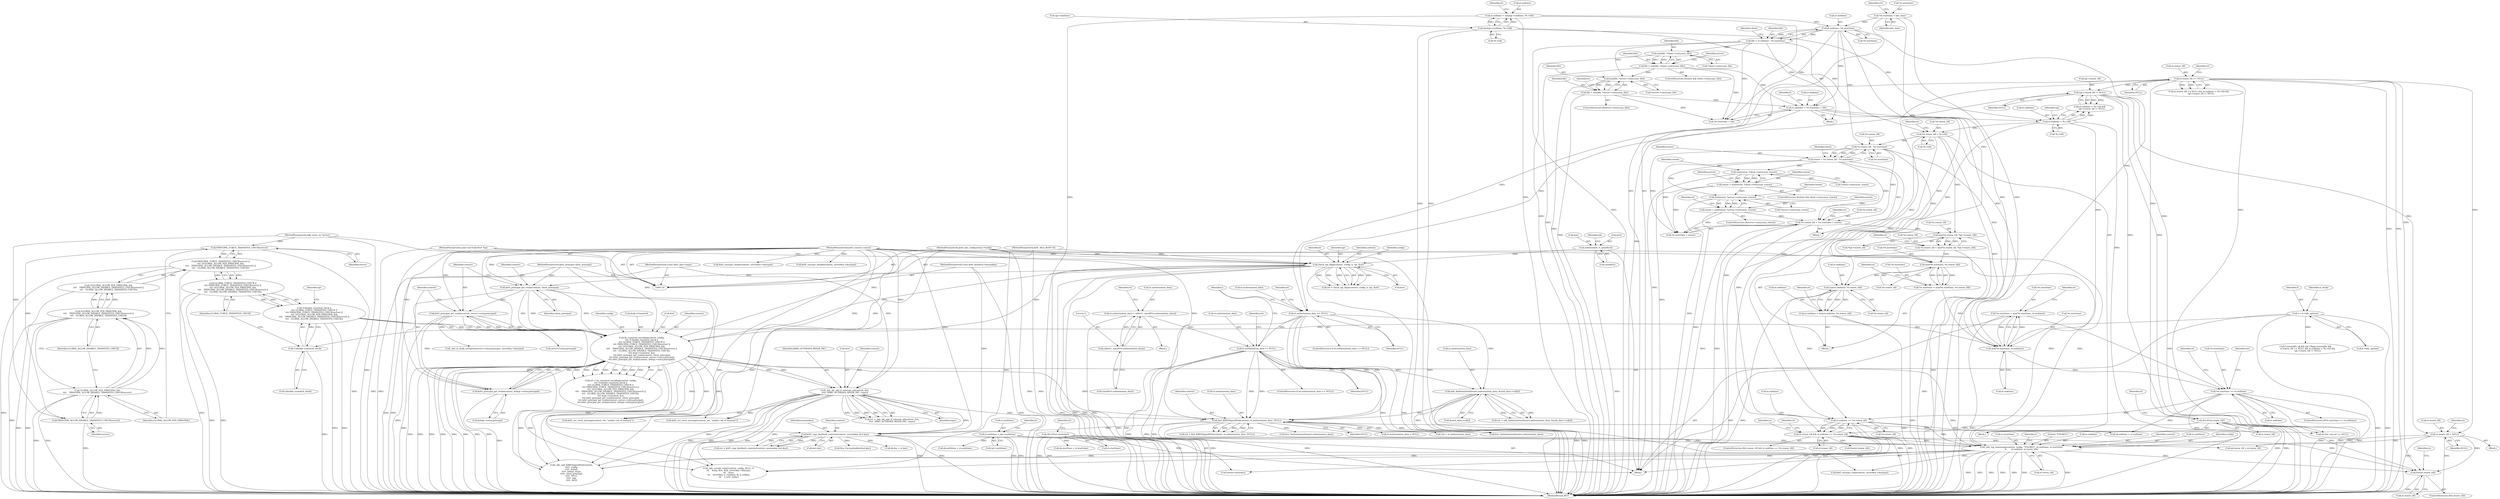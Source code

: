 digraph "0_heimdal_b1e699103f08d6a0ca46a122193c9da65f6cf837_1@API" {
"1001082" [label="(Call,free(et.renew_till))"];
"1000582" [label="(Call,et.renew_till = NULL)"];
"1000390" [label="(Call,et.renew_till == NULL)"];
"1000404" [label="(Call,tgt->renew_till != NULL)"];
"1000914" [label="(Call,_kdc_log_timestamp(context, config, \"TGS-REQ\", et.authtime, et.starttime,\n\t\t       et.endtime, et.renew_till))"];
"1000788" [label="(Call,krb5_copy_keyblock_contents(context, sessionkey, &et.key))"];
"1000225" [label="(Call,fix_transited_encoding(context, config,\n\t\t\t\t !f.disable_transited_check ||\n\t\t\t\t GLOBAL_FORCE_TRANSITED_CHECK ||\n\t\t\t\t PRINCIPAL_FORCE_TRANSITED_CHECK(server) ||\n\t\t\t\t !((GLOBAL_ALLOW_PER_PRINCIPAL &&\n\t\t\t\t    PRINCIPAL_ALLOW_DISABLE_TRANSITED_CHECK(server)) ||\n\t\t\t\t   GLOBAL_ALLOW_DISABLE_TRANSITED_CHECK),\n \t\t\t\t &tgt->transited, &et,\n \t\t\t\t krb5_principal_get_realm(context, client_principal),\n \t\t\t\t krb5_principal_get_realm(context, server->entry.principal),\n\t\t\t\t krb5_principal_get_realm(context, krbtgt->entry.principal)))"];
"1000261" [label="(Call,krb5_principal_get_realm(context, krbtgt->entry.principal))"];
"1000254" [label="(Call,krb5_principal_get_realm(context, server->entry.principal))"];
"1000251" [label="(Call,krb5_principal_get_realm(context, client_principal))"];
"1000213" [label="(Call,check_tgs_flags(context, config, b, tgt, &et))"];
"1000111" [label="(MethodParameterIn,krb5_context context)"];
"1000112" [label="(MethodParameterIn,krb5_kdc_configuration *config)"];
"1000113" [label="(MethodParameterIn,KDC_REQ_BODY *b)"];
"1000115" [label="(MethodParameterIn,const EncTicketPart *tgt)"];
"1000155" [label="(Call,memset(&et, 0, sizeof(et)))"];
"1000126" [label="(MethodParameterIn,krb5_principal client_principal)"];
"1000228" [label="(Call,!f.disable_transited_check ||\n\t\t\t\t GLOBAL_FORCE_TRANSITED_CHECK ||\n\t\t\t\t PRINCIPAL_FORCE_TRANSITED_CHECK(server) ||\n\t\t\t\t !((GLOBAL_ALLOW_PER_PRINCIPAL &&\n\t\t\t\t    PRINCIPAL_ALLOW_DISABLE_TRANSITED_CHECK(server)) ||\n\t\t\t\t   GLOBAL_ALLOW_DISABLE_TRANSITED_CHECK))"];
"1000229" [label="(Call,!f.disable_transited_check)"];
"1000139" [label="(Call,f = b->kdc_options)"];
"1000233" [label="(Call,GLOBAL_FORCE_TRANSITED_CHECK ||\n\t\t\t\t PRINCIPAL_FORCE_TRANSITED_CHECK(server) ||\n\t\t\t\t !((GLOBAL_ALLOW_PER_PRINCIPAL &&\n\t\t\t\t    PRINCIPAL_ALLOW_DISABLE_TRANSITED_CHECK(server)) ||\n\t\t\t\t   GLOBAL_ALLOW_DISABLE_TRANSITED_CHECK))"];
"1000235" [label="(Call,PRINCIPAL_FORCE_TRANSITED_CHECK(server) ||\n\t\t\t\t !((GLOBAL_ALLOW_PER_PRINCIPAL &&\n\t\t\t\t    PRINCIPAL_ALLOW_DISABLE_TRANSITED_CHECK(server)) ||\n\t\t\t\t   GLOBAL_ALLOW_DISABLE_TRANSITED_CHECK))"];
"1000236" [label="(Call,PRINCIPAL_FORCE_TRANSITED_CHECK(server))"];
"1000122" [label="(MethodParameterIn,hdb_entry_ex *server)"];
"1000238" [label="(Call,!((GLOBAL_ALLOW_PER_PRINCIPAL &&\n\t\t\t\t    PRINCIPAL_ALLOW_DISABLE_TRANSITED_CHECK(server)) ||\n\t\t\t\t   GLOBAL_ALLOW_DISABLE_TRANSITED_CHECK))"];
"1000239" [label="(Call,(GLOBAL_ALLOW_PER_PRINCIPAL &&\n\t\t\t\t    PRINCIPAL_ALLOW_DISABLE_TRANSITED_CHECK(server)) ||\n\t\t\t\t   GLOBAL_ALLOW_DISABLE_TRANSITED_CHECK)"];
"1000240" [label="(Call,GLOBAL_ALLOW_PER_PRINCIPAL &&\n\t\t\t\t    PRINCIPAL_ALLOW_DISABLE_TRANSITED_CHECK(server))"];
"1000242" [label="(Call,PRINCIPAL_ALLOW_DISABLE_TRANSITED_CHECK(server))"];
"1000647" [label="(Call,_kdc_tkt_add_if_relevant_ad(context, &et,\n\t\t\t\t\t  KRB5_AUTHDATA_WIN2K_PAC, rspac))"];
"1000130" [label="(MethodParameterIn,const krb5_data *rspac)"];
"1000730" [label="(Call,find_KRB5SignedPath(context, et.authorization_data, NULL))"];
"1000710" [label="(Call,add_AuthorizationData(et.authorization_data, &auth_data->val[i]))"];
"1000682" [label="(Call,et.authorization_data == NULL)"];
"1000670" [label="(Call,et.authorization_data = calloc(1, sizeof(*et.authorization_data)))"];
"1000674" [label="(Call,calloc(1, sizeof(*et.authorization_data)))"];
"1000664" [label="(Call,et.authorization_data == NULL)"];
"1000119" [label="(MethodParameterIn,const krb5_keyblock *sessionkey)"];
"1000177" [label="(Call,et.authtime = tgt->authtime)"];
"1000201" [label="(Call,ALLOC(et.starttime))"];
"1000551" [label="(Call,*et.starttime == et.endtime)"];
"1000537" [label="(Call,*et.starttime = min(*et.starttime, et.endtime))"];
"1000542" [label="(Call,min(*et.starttime, et.endtime))"];
"1000511" [label="(Call,*et.starttime = min(*et.starttime, *et.renew_till))"];
"1000516" [label="(Call,min(*et.starttime, *et.renew_till))"];
"1000326" [label="(Call,et.endtime - *et.starttime)"];
"1000189" [label="(Call,et.endtime = min(tgt->endtime, *b->till))"];
"1000193" [label="(Call,min(tgt->endtime, *b->till))"];
"1000205" [label="(Call,*et.starttime = kdc_time)"];
"1000438" [label="(Call,*et.renew_till - *et.starttime)"];
"1000421" [label="(Call,*et.renew_till = *b->till)"];
"1000396" [label="(Call,et.endtime < *b->till)"];
"1000368" [label="(Call,et.endtime = *et.starttime + life)"];
"1000342" [label="(Call,life = min(life, *client->entry.max_life))"];
"1000344" [label="(Call,min(life, *client->entry.max_life))"];
"1000324" [label="(Call,life = et.endtime - *et.starttime)"];
"1000358" [label="(Call,life = min(life, *server->entry.max_life))"];
"1000360" [label="(Call,min(life, *server->entry.max_life))"];
"1000497" [label="(Call,*et.renew_till = min(*et.renew_till, *tgt->renew_till))"];
"1000502" [label="(Call,min(*et.renew_till, *tgt->renew_till))"];
"1000481" [label="(Call,*et.renew_till = *et.starttime + renew)"];
"1000436" [label="(Call,renew = *et.renew_till - *et.starttime)"];
"1000471" [label="(Call,renew = min(renew, *server->entry.max_renew))"];
"1000473" [label="(Call,min(renew, *server->entry.max_renew))"];
"1000455" [label="(Call,renew = min(renew, *client->entry.max_renew))"];
"1000457" [label="(Call,min(renew, *client->entry.max_renew))"];
"1000525" [label="(Call,et.endtime = min(et.endtime, *et.renew_till))"];
"1000529" [label="(Call,min(et.endtime, *et.renew_till))"];
"1000569" [label="(Call,et.endtime == *et.renew_till)"];
"1000565" [label="(Call,et.renew_till && et.endtime == *et.renew_till)"];
"1000417" [label="(Call,ALLOC(et.renew_till))"];
"1000396" [label="(Call,et.endtime < *b->till)"];
"1000404" [label="(Call,tgt->renew_till != NULL)"];
"1000668" [label="(Identifier,NULL)"];
"1000244" [label="(Identifier,GLOBAL_ALLOW_DISABLE_TRANSITED_CHECK)"];
"1000914" [label="(Call,_kdc_log_timestamp(context, config, \"TGS-REQ\", et.authtime, et.starttime,\n\t\t       et.endtime, et.renew_till))"];
"1000249" [label="(Call,&et)"];
"1000381" [label="(Identifier,f)"];
"1000228" [label="(Call,!f.disable_transited_check ||\n\t\t\t\t GLOBAL_FORCE_TRANSITED_CHECK ||\n\t\t\t\t PRINCIPAL_FORCE_TRANSITED_CHECK(server) ||\n\t\t\t\t !((GLOBAL_ALLOW_PER_PRINCIPAL &&\n\t\t\t\t    PRINCIPAL_ALLOW_DISABLE_TRANSITED_CHECK(server)) ||\n\t\t\t\t   GLOBAL_ALLOW_DISABLE_TRANSITED_CHECK))"];
"1000334" [label="(ControlStructure,if(client && client->entry.max_life))"];
"1000449" [label="(Identifier,client)"];
"1000465" [label="(ControlStructure,if(server->entry.max_renew))"];
"1000484" [label="(Identifier,et)"];
"1000409" [label="(Block,)"];
"1000710" [label="(Call,add_AuthorizationData(et.authorization_data, &auth_data->val[i]))"];
"1000481" [label="(Call,*et.renew_till = *et.starttime + renew)"];
"1000468" [label="(Identifier,server)"];
"1000140" [label="(Identifier,f)"];
"1000566" [label="(Call,et.renew_till)"];
"1000330" [label="(Call,*et.starttime)"];
"1000889" [label="(Call,ek.renew_till = et.renew_till)"];
"1000235" [label="(Call,PRINCIPAL_FORCE_TRANSITED_CHECK(server) ||\n\t\t\t\t !((GLOBAL_ALLOW_PER_PRINCIPAL &&\n\t\t\t\t    PRINCIPAL_ALLOW_DISABLE_TRANSITED_CHECK(server)) ||\n\t\t\t\t   GLOBAL_ALLOW_DISABLE_TRANSITED_CHECK))"];
"1000791" [label="(Call,&et.key)"];
"1000570" [label="(Call,et.endtime)"];
"1000708" [label="(Call,ret = add_AuthorizationData(et.authorization_data, &auth_data->val[i]))"];
"1000155" [label="(Call,memset(&et, 0, sizeof(et)))"];
"1000251" [label="(Call,krb5_principal_get_realm(context, client_principal))"];
"1000472" [label="(Identifier,renew)"];
"1000672" [label="(Identifier,et)"];
"1000456" [label="(Identifier,renew)"];
"1000447" [label="(ControlStructure,if(client && client->entry.max_renew))"];
"1000177" [label="(Call,et.authtime = tgt->authtime)"];
"1000497" [label="(Call,*et.renew_till = min(*et.renew_till, *tgt->renew_till))"];
"1000422" [label="(Call,*et.renew_till)"];
"1000812" [label="(Call,ek.key = et.key)"];
"1000786" [label="(Call,ret = krb5_copy_keyblock_contents(context, sessionkey, &et.key))"];
"1000216" [label="(Identifier,b)"];
"1000875" [label="(Call,ek.starttime = et.starttime)"];
"1000239" [label="(Call,(GLOBAL_ALLOW_PER_PRINCIPAL &&\n\t\t\t\t    PRINCIPAL_ALLOW_DISABLE_TRANSITED_CHECK(server)) ||\n\t\t\t\t   GLOBAL_ALLOW_DISABLE_TRANSITED_CHECK)"];
"1000370" [label="(Identifier,et)"];
"1000111" [label="(MethodParameterIn,krb5_context context)"];
"1000471" [label="(Call,renew = min(renew, *server->entry.max_renew))"];
"1001091" [label="(Call,free_AuthorizationData(et.authorization_data))"];
"1001033" [label="(Call,_kdc_encode_reply(context, config, NULL, 0,\n\t\t\t    &rep, &et, &ek, serverkey->keytype,\n\t\t\t    kvno,\n\t\t\t    serverkey, 0, replykey, rk_is_subkey,\n\t\t\t    e_text, reply))"];
"1000112" [label="(MethodParameterIn,krb5_kdc_configuration *config)"];
"1000439" [label="(Call,*et.renew_till)"];
"1000458" [label="(Identifier,renew)"];
"1000394" [label="(Identifier,NULL)"];
"1000342" [label="(Call,life = min(life, *client->entry.max_life))"];
"1000486" [label="(Call,*et.starttime + renew)"];
"1000193" [label="(Call,min(tgt->endtime, *b->till))"];
"1000189" [label="(Call,et.endtime = min(tgt->endtime, *b->till))"];
"1000567" [label="(Identifier,et)"];
"1000345" [label="(Identifier,life)"];
"1000927" [label="(Call,et.renew_till)"];
"1000241" [label="(Identifier,GLOBAL_ALLOW_PER_PRINCIPAL)"];
"1000212" [label="(Identifier,ret)"];
"1000586" [label="(Identifier,NULL)"];
"1000236" [label="(Call,PRINCIPAL_FORCE_TRANSITED_CHECK(server))"];
"1000217" [label="(Identifier,tgt)"];
"1000790" [label="(Identifier,sessionkey)"];
"1000551" [label="(Call,*et.starttime == et.endtime)"];
"1000789" [label="(Identifier,context)"];
"1000543" [label="(Call,*et.starttime)"];
"1000684" [label="(Identifier,et)"];
"1000181" [label="(Call,tgt->authtime)"];
"1000455" [label="(Call,renew = min(renew, *client->entry.max_renew))"];
"1000213" [label="(Call,check_tgs_flags(context, config, b, tgt, &et))"];
"1000194" [label="(Call,tgt->endtime)"];
"1000502" [label="(Call,min(*et.renew_till, *tgt->renew_till))"];
"1000210" [label="(Identifier,kdc_time)"];
"1000918" [label="(Call,et.authtime)"];
"1000868" [label="(Call,ek.authtime = et.authtime)"];
"1000400" [label="(Call,*b->till)"];
"1000514" [label="(Identifier,et)"];
"1000424" [label="(Identifier,et)"];
"1000226" [label="(Identifier,context)"];
"1000391" [label="(Call,et.renew_till)"];
"1000344" [label="(Call,min(life, *client->entry.max_life))"];
"1000578" [label="(Call,free(et.renew_till))"];
"1000141" [label="(Call,b->kdc_options)"];
"1000750" [label="(Call,free_AuthorizationData(et.authorization_data))"];
"1000669" [label="(Block,)"];
"1000516" [label="(Call,min(*et.starttime, *et.renew_till))"];
"1000417" [label="(Call,ALLOC(et.renew_till))"];
"1001007" [label="(Call,krb5_enctype_valid(context, serverkey->keytype))"];
"1000408" [label="(Identifier,NULL)"];
"1000916" [label="(Identifier,config)"];
"1000156" [label="(Call,&et)"];
"1001074" [label="(Call,free(et.starttime))"];
"1000163" [label="(Identifier,ek)"];
"1000405" [label="(Call,tgt->renew_till)"];
"1000242" [label="(Call,PRINCIPAL_ALLOW_DISABLE_TRANSITED_CHECK(server))"];
"1000261" [label="(Call,krb5_principal_get_realm(context, krbtgt->entry.principal))"];
"1000203" [label="(Identifier,et)"];
"1000325" [label="(Identifier,life)"];
"1000346" [label="(Call,*client->entry.max_life)"];
"1000538" [label="(Call,*et.starttime)"];
"1000674" [label="(Call,calloc(1, sizeof(*et.authorization_data)))"];
"1000233" [label="(Call,GLOBAL_FORCE_TRANSITED_CHECK ||\n\t\t\t\t PRINCIPAL_FORCE_TRANSITED_CHECK(server) ||\n\t\t\t\t !((GLOBAL_ALLOW_PER_PRINCIPAL &&\n\t\t\t\t    PRINCIPAL_ALLOW_DISABLE_TRANSITED_CHECK(server)) ||\n\t\t\t\t   GLOBAL_ALLOW_DISABLE_TRANSITED_CHECK))"];
"1000147" [label="(Identifier,is_weak)"];
"1000512" [label="(Call,*et.starttime)"];
"1000240" [label="(Call,GLOBAL_ALLOW_PER_PRINCIPAL &&\n\t\t\t\t    PRINCIPAL_ALLOW_DISABLE_TRANSITED_CHECK(server))"];
"1000670" [label="(Call,et.authorization_data = calloc(1, sizeof(*et.authorization_data)))"];
"1000475" [label="(Call,*server->entry.max_renew)"];
"1000229" [label="(Call,!f.disable_transited_check)"];
"1000252" [label="(Identifier,context)"];
"1000652" [label="(Identifier,rspac)"];
"1000134" [label="(Block,)"];
"1000711" [label="(Call,et.authorization_data)"];
"1000683" [label="(Call,et.authorization_data)"];
"1001078" [label="(ControlStructure,if(et.renew_till))"];
"1000542" [label="(Call,min(*et.starttime, et.endtime))"];
"1000473" [label="(Call,min(renew, *server->entry.max_renew))"];
"1000324" [label="(Call,life = et.endtime - *et.starttime)"];
"1000126" [label="(MethodParameterIn,krb5_principal client_principal)"];
"1000238" [label="(Call,!((GLOBAL_ALLOW_PER_PRINCIPAL &&\n\t\t\t\t    PRINCIPAL_ALLOW_DISABLE_TRANSITED_CHECK(server)) ||\n\t\t\t\t   GLOBAL_ALLOW_DISABLE_TRANSITED_CHECK))"];
"1000582" [label="(Call,et.renew_till = NULL)"];
"1000263" [label="(Call,krbtgt->entry.principal)"];
"1000730" [label="(Call,find_KRB5SignedPath(context, et.authorization_data, NULL))"];
"1000158" [label="(Literal,0)"];
"1000214" [label="(Identifier,context)"];
"1000234" [label="(Identifier,GLOBAL_FORCE_TRANSITED_CHECK)"];
"1001127" [label="(MethodReturn,RET)"];
"1000474" [label="(Identifier,renew)"];
"1000255" [label="(Identifier,context)"];
"1000256" [label="(Call,server->entry.principal)"];
"1000352" [label="(ControlStructure,if(server->entry.max_life))"];
"1000507" [label="(Call,*tgt->renew_till)"];
"1000432" [label="(Identifier,et)"];
"1000735" [label="(Identifier,NULL)"];
"1000459" [label="(Call,*client->entry.max_renew)"];
"1000682" [label="(Call,et.authorization_data == NULL)"];
"1000723" [label="(Call,krb5_set_error_message(context, ret, \"malloc: out of memory\"))"];
"1000569" [label="(Call,et.endtime == *et.renew_till)"];
"1000262" [label="(Identifier,context)"];
"1000550" [label="(ControlStructure,if(*et.starttime == et.endtime))"];
"1000426" [label="(Call,*b->till)"];
"1000921" [label="(Call,et.starttime)"];
"1000503" [label="(Call,*et.renew_till)"];
"1000327" [label="(Call,et.endtime)"];
"1001088" [label="(Identifier,et)"];
"1000438" [label="(Call,*et.renew_till - *et.starttime)"];
"1000336" [label="(Identifier,client)"];
"1000362" [label="(Call,*server->entry.max_life)"];
"1000882" [label="(Call,ek.endtime = et.endtime)"];
"1000565" [label="(Call,et.renew_till && et.endtime == *et.renew_till)"];
"1000119" [label="(MethodParameterIn,const krb5_keyblock *sessionkey)"];
"1000237" [label="(Identifier,server)"];
"1000554" [label="(Identifier,et)"];
"1000583" [label="(Call,et.renew_till)"];
"1000205" [label="(Call,*et.starttime = kdc_time)"];
"1000537" [label="(Call,*et.starttime = min(*et.starttime, et.endtime))"];
"1000443" [label="(Call,*et.starttime)"];
"1000457" [label="(Call,min(renew, *client->entry.max_renew))"];
"1000418" [label="(Call,et.renew_till)"];
"1000698" [label="(Identifier,i)"];
"1000954" [label="(Call,_kdc_add_KRB5SignedPath(context,\n\t\t\t\t\t  config,\n\t\t\t\t\t  krbtgt,\n\t\t\t\t\t  krbtgt_etype,\n\t\t\t\t\t  client_principal,\n\t\t\t\t\t  NULL,\n\t\t\t\t\t  spp,\n\t\t\t\t\t  &et))"];
"1000253" [label="(Identifier,client_principal)"];
"1000395" [label="(Call,et.endtime < *b->till &&\n       tgt->renew_till != NULL)"];
"1000552" [label="(Call,*et.starttime)"];
"1000223" [label="(Call,ret = fix_transited_encoding(context, config,\n\t\t\t\t !f.disable_transited_check ||\n\t\t\t\t GLOBAL_FORCE_TRANSITED_CHECK ||\n\t\t\t\t PRINCIPAL_FORCE_TRANSITED_CHECK(server) ||\n\t\t\t\t !((GLOBAL_ALLOW_PER_PRINCIPAL &&\n\t\t\t\t    PRINCIPAL_ALLOW_DISABLE_TRANSITED_CHECK(server)) ||\n\t\t\t\t   GLOBAL_ALLOW_DISABLE_TRANSITED_CHECK),\n \t\t\t\t &tgt->transited, &et,\n \t\t\t\t krb5_principal_get_realm(context, client_principal),\n \t\t\t\t krb5_principal_get_realm(context, server->entry.principal),\n\t\t\t\t krb5_principal_get_realm(context, krbtgt->entry.principal)))"];
"1000113" [label="(MethodParameterIn,KDC_REQ_BODY *b)"];
"1000421" [label="(Call,*et.renew_till = *b->till)"];
"1000206" [label="(Call,*et.starttime)"];
"1000691" [label="(Call,krb5_set_error_message(context, ret, \"malloc: out of memory\"))"];
"1000254" [label="(Call,krb5_principal_get_realm(context, server->entry.principal))"];
"1001120" [label="(Call,free_EncryptionKey(&et.key))"];
"1000835" [label="(Call,ek.last_req.val == NULL)"];
"1000671" [label="(Call,et.authorization_data)"];
"1000397" [label="(Call,et.endtime)"];
"1000577" [label="(Block,)"];
"1000645" [label="(Call,ret = _kdc_tkt_add_if_relevant_ad(context, &et,\n\t\t\t\t\t  KRB5_AUTHDATA_WIN2K_PAC, rspac))"];
"1000496" [label="(Block,)"];
"1000511" [label="(Call,*et.starttime = min(*et.starttime, *et.renew_till))"];
"1000494" [label="(Identifier,et)"];
"1000202" [label="(Call,et.starttime)"];
"1000498" [label="(Call,*et.renew_till)"];
"1000211" [label="(Call,ret = check_tgs_flags(context, config, b, tgt, &et))"];
"1000731" [label="(Identifier,context)"];
"1000648" [label="(Identifier,context)"];
"1000197" [label="(Call,*b->till)"];
"1000665" [label="(Call,et.authorization_data)"];
"1000530" [label="(Call,et.endtime)"];
"1000122" [label="(MethodParameterIn,hdb_entry_ex *server)"];
"1000580" [label="(Identifier,et)"];
"1000187" [label="(Identifier,b)"];
"1000326" [label="(Call,et.endtime - *et.starttime)"];
"1001083" [label="(Call,et.renew_till)"];
"1000758" [label="(Call,et.authorization_data = NULL)"];
"1000933" [label="(Identifier,r)"];
"1000547" [label="(Call,et.endtime)"];
"1000564" [label="(ControlStructure,if(et.renew_till && et.endtime == *et.renew_till))"];
"1000225" [label="(Call,fix_transited_encoding(context, config,\n\t\t\t\t !f.disable_transited_check ||\n\t\t\t\t GLOBAL_FORCE_TRANSITED_CHECK ||\n\t\t\t\t PRINCIPAL_FORCE_TRANSITED_CHECK(server) ||\n\t\t\t\t !((GLOBAL_ALLOW_PER_PRINCIPAL &&\n\t\t\t\t    PRINCIPAL_ALLOW_DISABLE_TRANSITED_CHECK(server)) ||\n\t\t\t\t   GLOBAL_ALLOW_DISABLE_TRANSITED_CHECK),\n \t\t\t\t &tgt->transited, &et,\n \t\t\t\t krb5_principal_get_realm(context, client_principal),\n \t\t\t\t krb5_principal_get_realm(context, server->entry.principal),\n\t\t\t\t krb5_principal_get_realm(context, krbtgt->entry.principal)))"];
"1000766" [label="(Call,*ad = et.authorization_data)"];
"1000437" [label="(Identifier,renew)"];
"1000360" [label="(Call,min(life, *server->entry.max_life))"];
"1000390" [label="(Call,et.renew_till == NULL)"];
"1000664" [label="(Call,et.authorization_data == NULL)"];
"1000243" [label="(Identifier,server)"];
"1000361" [label="(Identifier,life)"];
"1000529" [label="(Call,min(et.endtime, *et.renew_till))"];
"1000590" [label="(Identifier,et)"];
"1000556" [label="(Call,et.endtime)"];
"1000372" [label="(Call,*et.starttime + life)"];
"1000190" [label="(Call,et.endtime)"];
"1000533" [label="(Call,*et.renew_till)"];
"1000369" [label="(Call,et.endtime)"];
"1000681" [label="(ControlStructure,if (et.authorization_data == NULL))"];
"1000526" [label="(Call,et.endtime)"];
"1000115" [label="(MethodParameterIn,const EncTicketPart *tgt)"];
"1000227" [label="(Identifier,config)"];
"1000436" [label="(Call,renew = *et.renew_till - *et.starttime)"];
"1001023" [label="(Call,krb5_enctype_enable(context, serverkey->keytype))"];
"1000359" [label="(Identifier,life)"];
"1000527" [label="(Identifier,et)"];
"1001082" [label="(Call,free(et.renew_till))"];
"1000675" [label="(Literal,1)"];
"1000525" [label="(Call,et.endtime = min(et.endtime, *et.renew_till))"];
"1000517" [label="(Call,*et.starttime)"];
"1000647" [label="(Call,_kdc_tkt_add_if_relevant_ad(context, &et,\n\t\t\t\t\t  KRB5_AUTHDATA_WIN2K_PAC, rspac))"];
"1000355" [label="(Identifier,server)"];
"1000406" [label="(Identifier,tgt)"];
"1000597" [label="(Identifier,et)"];
"1000230" [label="(Call,f.disable_transited_check)"];
"1000651" [label="(Identifier,KRB5_AUTHDATA_WIN2K_PAC)"];
"1000728" [label="(Call,ret = find_KRB5SignedPath(context, et.authorization_data, NULL))"];
"1000573" [label="(Call,*et.renew_till)"];
"1000663" [label="(ControlStructure,if (et.authorization_data == NULL))"];
"1000689" [label="(Identifier,ret)"];
"1000788" [label="(Call,krb5_copy_keyblock_contents(context, sessionkey, &et.key))"];
"1001056" [label="(Call,krb5_enctype_disable(context, serverkey->keytype))"];
"1000398" [label="(Identifier,et)"];
"1000917" [label="(Literal,\"TGS-REQ\")"];
"1000201" [label="(Call,ALLOC(et.starttime))"];
"1000178" [label="(Call,et.authtime)"];
"1000561" [label="(Identifier,ret)"];
"1000732" [label="(Call,et.authorization_data)"];
"1000139" [label="(Call,f = b->kdc_options)"];
"1000540" [label="(Identifier,et)"];
"1000924" [label="(Call,et.endtime)"];
"1000247" [label="(Identifier,tgt)"];
"1000521" [label="(Call,*et.renew_till)"];
"1001013" [label="(Call,_kdc_is_weak_exception(server->entry.principal, serverkey->keytype))"];
"1000915" [label="(Identifier,context)"];
"1000482" [label="(Call,*et.renew_till)"];
"1000322" [label="(Block,)"];
"1000130" [label="(MethodParameterIn,const krb5_data *rspac)"];
"1000389" [label="(Call,et.renew_till == NULL && et.endtime < *b->till &&\n       tgt->renew_till != NULL)"];
"1000159" [label="(Call,sizeof(et))"];
"1000245" [label="(Call,&tgt->transited)"];
"1000686" [label="(Identifier,NULL)"];
"1000676" [label="(Call,sizeof(*et.authorization_data))"];
"1000208" [label="(Identifier,et)"];
"1000218" [label="(Call,&et)"];
"1000714" [label="(Call,&auth_data->val[i])"];
"1000343" [label="(Identifier,life)"];
"1000434" [label="(Block,)"];
"1000379" [label="(Call,f.renewable_ok && tgt->flags.renewable &&\n       et.renew_till == NULL && et.endtime < *b->till &&\n       tgt->renew_till != NULL)"];
"1000649" [label="(Call,&et)"];
"1000368" [label="(Call,et.endtime = *et.starttime + life)"];
"1000358" [label="(Call,life = min(life, *server->entry.max_life))"];
"1000215" [label="(Identifier,config)"];
"1001082" -> "1001078"  [label="AST: "];
"1001082" -> "1001083"  [label="CFG: "];
"1001083" -> "1001082"  [label="AST: "];
"1001088" -> "1001082"  [label="CFG: "];
"1001082" -> "1001127"  [label="DDG: "];
"1000582" -> "1001082"  [label="DDG: "];
"1000914" -> "1001082"  [label="DDG: "];
"1000417" -> "1001082"  [label="DDG: "];
"1000390" -> "1001082"  [label="DDG: "];
"1000565" -> "1001082"  [label="DDG: "];
"1000582" -> "1000577"  [label="AST: "];
"1000582" -> "1000586"  [label="CFG: "];
"1000583" -> "1000582"  [label="AST: "];
"1000586" -> "1000582"  [label="AST: "];
"1000590" -> "1000582"  [label="CFG: "];
"1000582" -> "1001127"  [label="DDG: "];
"1000582" -> "1001127"  [label="DDG: "];
"1000390" -> "1000582"  [label="DDG: "];
"1000404" -> "1000582"  [label="DDG: "];
"1000582" -> "1000889"  [label="DDG: "];
"1000582" -> "1000914"  [label="DDG: "];
"1000390" -> "1000389"  [label="AST: "];
"1000390" -> "1000394"  [label="CFG: "];
"1000391" -> "1000390"  [label="AST: "];
"1000394" -> "1000390"  [label="AST: "];
"1000398" -> "1000390"  [label="CFG: "];
"1000389" -> "1000390"  [label="CFG: "];
"1000390" -> "1001127"  [label="DDG: "];
"1000390" -> "1001127"  [label="DDG: "];
"1000390" -> "1000389"  [label="DDG: "];
"1000390" -> "1000389"  [label="DDG: "];
"1000390" -> "1000404"  [label="DDG: "];
"1000390" -> "1000417"  [label="DDG: "];
"1000390" -> "1000565"  [label="DDG: "];
"1000390" -> "1000664"  [label="DDG: "];
"1000390" -> "1000835"  [label="DDG: "];
"1000404" -> "1000395"  [label="AST: "];
"1000404" -> "1000408"  [label="CFG: "];
"1000405" -> "1000404"  [label="AST: "];
"1000408" -> "1000404"  [label="AST: "];
"1000395" -> "1000404"  [label="CFG: "];
"1000404" -> "1001127"  [label="DDG: "];
"1000404" -> "1001127"  [label="DDG: "];
"1000404" -> "1000395"  [label="DDG: "];
"1000404" -> "1000395"  [label="DDG: "];
"1000404" -> "1000664"  [label="DDG: "];
"1000404" -> "1000835"  [label="DDG: "];
"1000914" -> "1000134"  [label="AST: "];
"1000914" -> "1000927"  [label="CFG: "];
"1000915" -> "1000914"  [label="AST: "];
"1000916" -> "1000914"  [label="AST: "];
"1000917" -> "1000914"  [label="AST: "];
"1000918" -> "1000914"  [label="AST: "];
"1000921" -> "1000914"  [label="AST: "];
"1000924" -> "1000914"  [label="AST: "];
"1000927" -> "1000914"  [label="AST: "];
"1000933" -> "1000914"  [label="CFG: "];
"1000914" -> "1001127"  [label="DDG: "];
"1000914" -> "1001127"  [label="DDG: "];
"1000914" -> "1001127"  [label="DDG: "];
"1000914" -> "1001127"  [label="DDG: "];
"1000914" -> "1001127"  [label="DDG: "];
"1000914" -> "1001127"  [label="DDG: "];
"1000914" -> "1001127"  [label="DDG: "];
"1000788" -> "1000914"  [label="DDG: "];
"1000111" -> "1000914"  [label="DDG: "];
"1000225" -> "1000914"  [label="DDG: "];
"1000112" -> "1000914"  [label="DDG: "];
"1000177" -> "1000914"  [label="DDG: "];
"1000201" -> "1000914"  [label="DDG: "];
"1000551" -> "1000914"  [label="DDG: "];
"1000569" -> "1000914"  [label="DDG: "];
"1000565" -> "1000914"  [label="DDG: "];
"1000914" -> "1000954"  [label="DDG: "];
"1000914" -> "1000954"  [label="DDG: "];
"1000914" -> "1001007"  [label="DDG: "];
"1000914" -> "1001033"  [label="DDG: "];
"1000914" -> "1001074"  [label="DDG: "];
"1000788" -> "1000786"  [label="AST: "];
"1000788" -> "1000791"  [label="CFG: "];
"1000789" -> "1000788"  [label="AST: "];
"1000790" -> "1000788"  [label="AST: "];
"1000791" -> "1000788"  [label="AST: "];
"1000786" -> "1000788"  [label="CFG: "];
"1000788" -> "1001127"  [label="DDG: "];
"1000788" -> "1001127"  [label="DDG: "];
"1000788" -> "1000786"  [label="DDG: "];
"1000788" -> "1000786"  [label="DDG: "];
"1000788" -> "1000786"  [label="DDG: "];
"1000225" -> "1000788"  [label="DDG: "];
"1000647" -> "1000788"  [label="DDG: "];
"1000730" -> "1000788"  [label="DDG: "];
"1000111" -> "1000788"  [label="DDG: "];
"1000119" -> "1000788"  [label="DDG: "];
"1000788" -> "1000812"  [label="DDG: "];
"1000788" -> "1001120"  [label="DDG: "];
"1000225" -> "1000223"  [label="AST: "];
"1000225" -> "1000261"  [label="CFG: "];
"1000226" -> "1000225"  [label="AST: "];
"1000227" -> "1000225"  [label="AST: "];
"1000228" -> "1000225"  [label="AST: "];
"1000245" -> "1000225"  [label="AST: "];
"1000249" -> "1000225"  [label="AST: "];
"1000251" -> "1000225"  [label="AST: "];
"1000254" -> "1000225"  [label="AST: "];
"1000261" -> "1000225"  [label="AST: "];
"1000223" -> "1000225"  [label="CFG: "];
"1000225" -> "1001127"  [label="DDG: "];
"1000225" -> "1001127"  [label="DDG: "];
"1000225" -> "1001127"  [label="DDG: "];
"1000225" -> "1001127"  [label="DDG: "];
"1000225" -> "1001127"  [label="DDG: "];
"1000225" -> "1001127"  [label="DDG: "];
"1000225" -> "1001127"  [label="DDG: "];
"1000225" -> "1001127"  [label="DDG: "];
"1000225" -> "1000223"  [label="DDG: "];
"1000225" -> "1000223"  [label="DDG: "];
"1000225" -> "1000223"  [label="DDG: "];
"1000225" -> "1000223"  [label="DDG: "];
"1000225" -> "1000223"  [label="DDG: "];
"1000225" -> "1000223"  [label="DDG: "];
"1000225" -> "1000223"  [label="DDG: "];
"1000225" -> "1000223"  [label="DDG: "];
"1000261" -> "1000225"  [label="DDG: "];
"1000261" -> "1000225"  [label="DDG: "];
"1000111" -> "1000225"  [label="DDG: "];
"1000213" -> "1000225"  [label="DDG: "];
"1000213" -> "1000225"  [label="DDG: "];
"1000112" -> "1000225"  [label="DDG: "];
"1000228" -> "1000225"  [label="DDG: "];
"1000228" -> "1000225"  [label="DDG: "];
"1000251" -> "1000225"  [label="DDG: "];
"1000251" -> "1000225"  [label="DDG: "];
"1000254" -> "1000225"  [label="DDG: "];
"1000254" -> "1000225"  [label="DDG: "];
"1000225" -> "1000647"  [label="DDG: "];
"1000225" -> "1000647"  [label="DDG: "];
"1000225" -> "1000691"  [label="DDG: "];
"1000225" -> "1000723"  [label="DDG: "];
"1000225" -> "1000730"  [label="DDG: "];
"1000225" -> "1000954"  [label="DDG: "];
"1000225" -> "1001033"  [label="DDG: "];
"1000261" -> "1000263"  [label="CFG: "];
"1000262" -> "1000261"  [label="AST: "];
"1000263" -> "1000261"  [label="AST: "];
"1000261" -> "1001127"  [label="DDG: "];
"1000254" -> "1000261"  [label="DDG: "];
"1000111" -> "1000261"  [label="DDG: "];
"1000254" -> "1000256"  [label="CFG: "];
"1000255" -> "1000254"  [label="AST: "];
"1000256" -> "1000254"  [label="AST: "];
"1000262" -> "1000254"  [label="CFG: "];
"1000254" -> "1001127"  [label="DDG: "];
"1000251" -> "1000254"  [label="DDG: "];
"1000111" -> "1000254"  [label="DDG: "];
"1000254" -> "1001013"  [label="DDG: "];
"1000251" -> "1000253"  [label="CFG: "];
"1000252" -> "1000251"  [label="AST: "];
"1000253" -> "1000251"  [label="AST: "];
"1000255" -> "1000251"  [label="CFG: "];
"1000251" -> "1001127"  [label="DDG: "];
"1000213" -> "1000251"  [label="DDG: "];
"1000111" -> "1000251"  [label="DDG: "];
"1000126" -> "1000251"  [label="DDG: "];
"1000251" -> "1000954"  [label="DDG: "];
"1000213" -> "1000211"  [label="AST: "];
"1000213" -> "1000218"  [label="CFG: "];
"1000214" -> "1000213"  [label="AST: "];
"1000215" -> "1000213"  [label="AST: "];
"1000216" -> "1000213"  [label="AST: "];
"1000217" -> "1000213"  [label="AST: "];
"1000218" -> "1000213"  [label="AST: "];
"1000211" -> "1000213"  [label="CFG: "];
"1000213" -> "1001127"  [label="DDG: "];
"1000213" -> "1001127"  [label="DDG: "];
"1000213" -> "1001127"  [label="DDG: "];
"1000213" -> "1001127"  [label="DDG: "];
"1000213" -> "1001127"  [label="DDG: "];
"1000213" -> "1000211"  [label="DDG: "];
"1000213" -> "1000211"  [label="DDG: "];
"1000213" -> "1000211"  [label="DDG: "];
"1000213" -> "1000211"  [label="DDG: "];
"1000213" -> "1000211"  [label="DDG: "];
"1000111" -> "1000213"  [label="DDG: "];
"1000112" -> "1000213"  [label="DDG: "];
"1000113" -> "1000213"  [label="DDG: "];
"1000115" -> "1000213"  [label="DDG: "];
"1000155" -> "1000213"  [label="DDG: "];
"1000111" -> "1000110"  [label="AST: "];
"1000111" -> "1001127"  [label="DDG: "];
"1000111" -> "1000647"  [label="DDG: "];
"1000111" -> "1000691"  [label="DDG: "];
"1000111" -> "1000723"  [label="DDG: "];
"1000111" -> "1000730"  [label="DDG: "];
"1000111" -> "1000954"  [label="DDG: "];
"1000111" -> "1001007"  [label="DDG: "];
"1000111" -> "1001023"  [label="DDG: "];
"1000111" -> "1001033"  [label="DDG: "];
"1000111" -> "1001056"  [label="DDG: "];
"1000112" -> "1000110"  [label="AST: "];
"1000112" -> "1001127"  [label="DDG: "];
"1000112" -> "1000954"  [label="DDG: "];
"1000112" -> "1001033"  [label="DDG: "];
"1000113" -> "1000110"  [label="AST: "];
"1000113" -> "1001127"  [label="DDG: "];
"1000115" -> "1000110"  [label="AST: "];
"1000115" -> "1001127"  [label="DDG: "];
"1000155" -> "1000134"  [label="AST: "];
"1000155" -> "1000159"  [label="CFG: "];
"1000156" -> "1000155"  [label="AST: "];
"1000158" -> "1000155"  [label="AST: "];
"1000159" -> "1000155"  [label="AST: "];
"1000163" -> "1000155"  [label="CFG: "];
"1000155" -> "1001127"  [label="DDG: "];
"1000126" -> "1000110"  [label="AST: "];
"1000126" -> "1001127"  [label="DDG: "];
"1000126" -> "1000954"  [label="DDG: "];
"1000228" -> "1000229"  [label="CFG: "];
"1000228" -> "1000233"  [label="CFG: "];
"1000229" -> "1000228"  [label="AST: "];
"1000233" -> "1000228"  [label="AST: "];
"1000247" -> "1000228"  [label="CFG: "];
"1000228" -> "1001127"  [label="DDG: "];
"1000228" -> "1001127"  [label="DDG: "];
"1000229" -> "1000228"  [label="DDG: "];
"1000233" -> "1000228"  [label="DDG: "];
"1000233" -> "1000228"  [label="DDG: "];
"1000229" -> "1000230"  [label="CFG: "];
"1000230" -> "1000229"  [label="AST: "];
"1000234" -> "1000229"  [label="CFG: "];
"1000229" -> "1001127"  [label="DDG: "];
"1000139" -> "1000229"  [label="DDG: "];
"1000139" -> "1000134"  [label="AST: "];
"1000139" -> "1000141"  [label="CFG: "];
"1000140" -> "1000139"  [label="AST: "];
"1000141" -> "1000139"  [label="AST: "];
"1000147" -> "1000139"  [label="CFG: "];
"1000139" -> "1001127"  [label="DDG: "];
"1000139" -> "1001127"  [label="DDG: "];
"1000139" -> "1000379"  [label="DDG: "];
"1000233" -> "1000234"  [label="CFG: "];
"1000233" -> "1000235"  [label="CFG: "];
"1000234" -> "1000233"  [label="AST: "];
"1000235" -> "1000233"  [label="AST: "];
"1000233" -> "1001127"  [label="DDG: "];
"1000233" -> "1001127"  [label="DDG: "];
"1000235" -> "1000233"  [label="DDG: "];
"1000235" -> "1000233"  [label="DDG: "];
"1000235" -> "1000236"  [label="CFG: "];
"1000235" -> "1000238"  [label="CFG: "];
"1000236" -> "1000235"  [label="AST: "];
"1000238" -> "1000235"  [label="AST: "];
"1000235" -> "1001127"  [label="DDG: "];
"1000235" -> "1001127"  [label="DDG: "];
"1000236" -> "1000235"  [label="DDG: "];
"1000238" -> "1000235"  [label="DDG: "];
"1000236" -> "1000237"  [label="CFG: "];
"1000237" -> "1000236"  [label="AST: "];
"1000241" -> "1000236"  [label="CFG: "];
"1000236" -> "1001127"  [label="DDG: "];
"1000122" -> "1000236"  [label="DDG: "];
"1000236" -> "1000242"  [label="DDG: "];
"1000122" -> "1000110"  [label="AST: "];
"1000122" -> "1001127"  [label="DDG: "];
"1000122" -> "1000242"  [label="DDG: "];
"1000238" -> "1000239"  [label="CFG: "];
"1000239" -> "1000238"  [label="AST: "];
"1000238" -> "1001127"  [label="DDG: "];
"1000239" -> "1000238"  [label="DDG: "];
"1000239" -> "1000238"  [label="DDG: "];
"1000239" -> "1000240"  [label="CFG: "];
"1000239" -> "1000244"  [label="CFG: "];
"1000240" -> "1000239"  [label="AST: "];
"1000244" -> "1000239"  [label="AST: "];
"1000239" -> "1001127"  [label="DDG: "];
"1000239" -> "1001127"  [label="DDG: "];
"1000240" -> "1000239"  [label="DDG: "];
"1000240" -> "1000239"  [label="DDG: "];
"1000240" -> "1000241"  [label="CFG: "];
"1000240" -> "1000242"  [label="CFG: "];
"1000241" -> "1000240"  [label="AST: "];
"1000242" -> "1000240"  [label="AST: "];
"1000244" -> "1000240"  [label="CFG: "];
"1000240" -> "1001127"  [label="DDG: "];
"1000240" -> "1001127"  [label="DDG: "];
"1000242" -> "1000240"  [label="DDG: "];
"1000242" -> "1000243"  [label="CFG: "];
"1000243" -> "1000242"  [label="AST: "];
"1000242" -> "1001127"  [label="DDG: "];
"1000647" -> "1000645"  [label="AST: "];
"1000647" -> "1000652"  [label="CFG: "];
"1000648" -> "1000647"  [label="AST: "];
"1000649" -> "1000647"  [label="AST: "];
"1000651" -> "1000647"  [label="AST: "];
"1000652" -> "1000647"  [label="AST: "];
"1000645" -> "1000647"  [label="CFG: "];
"1000647" -> "1001127"  [label="DDG: "];
"1000647" -> "1001127"  [label="DDG: "];
"1000647" -> "1001127"  [label="DDG: "];
"1000647" -> "1001127"  [label="DDG: "];
"1000647" -> "1000645"  [label="DDG: "];
"1000647" -> "1000645"  [label="DDG: "];
"1000647" -> "1000645"  [label="DDG: "];
"1000647" -> "1000645"  [label="DDG: "];
"1000130" -> "1000647"  [label="DDG: "];
"1000647" -> "1000691"  [label="DDG: "];
"1000647" -> "1000723"  [label="DDG: "];
"1000647" -> "1000730"  [label="DDG: "];
"1000647" -> "1000954"  [label="DDG: "];
"1000647" -> "1001033"  [label="DDG: "];
"1000130" -> "1000110"  [label="AST: "];
"1000130" -> "1001127"  [label="DDG: "];
"1000730" -> "1000728"  [label="AST: "];
"1000730" -> "1000735"  [label="CFG: "];
"1000731" -> "1000730"  [label="AST: "];
"1000732" -> "1000730"  [label="AST: "];
"1000735" -> "1000730"  [label="AST: "];
"1000728" -> "1000730"  [label="CFG: "];
"1000730" -> "1001127"  [label="DDG: "];
"1000730" -> "1001127"  [label="DDG: "];
"1000730" -> "1000728"  [label="DDG: "];
"1000730" -> "1000728"  [label="DDG: "];
"1000730" -> "1000728"  [label="DDG: "];
"1000710" -> "1000730"  [label="DDG: "];
"1000682" -> "1000730"  [label="DDG: "];
"1000682" -> "1000730"  [label="DDG: "];
"1000664" -> "1000730"  [label="DDG: "];
"1000664" -> "1000730"  [label="DDG: "];
"1000730" -> "1000750"  [label="DDG: "];
"1000730" -> "1000758"  [label="DDG: "];
"1000730" -> "1000766"  [label="DDG: "];
"1000730" -> "1000835"  [label="DDG: "];
"1000730" -> "1001091"  [label="DDG: "];
"1000710" -> "1000708"  [label="AST: "];
"1000710" -> "1000714"  [label="CFG: "];
"1000711" -> "1000710"  [label="AST: "];
"1000714" -> "1000710"  [label="AST: "];
"1000708" -> "1000710"  [label="CFG: "];
"1000710" -> "1001127"  [label="DDG: "];
"1000710" -> "1001127"  [label="DDG: "];
"1000710" -> "1000708"  [label="DDG: "];
"1000710" -> "1000708"  [label="DDG: "];
"1000682" -> "1000710"  [label="DDG: "];
"1000664" -> "1000710"  [label="DDG: "];
"1000710" -> "1001091"  [label="DDG: "];
"1000682" -> "1000681"  [label="AST: "];
"1000682" -> "1000686"  [label="CFG: "];
"1000683" -> "1000682"  [label="AST: "];
"1000686" -> "1000682"  [label="AST: "];
"1000689" -> "1000682"  [label="CFG: "];
"1000698" -> "1000682"  [label="CFG: "];
"1000682" -> "1001127"  [label="DDG: "];
"1000682" -> "1001127"  [label="DDG: "];
"1000682" -> "1001127"  [label="DDG: "];
"1000670" -> "1000682"  [label="DDG: "];
"1000664" -> "1000682"  [label="DDG: "];
"1000682" -> "1001091"  [label="DDG: "];
"1000670" -> "1000669"  [label="AST: "];
"1000670" -> "1000674"  [label="CFG: "];
"1000671" -> "1000670"  [label="AST: "];
"1000674" -> "1000670"  [label="AST: "];
"1000684" -> "1000670"  [label="CFG: "];
"1000670" -> "1001127"  [label="DDG: "];
"1000674" -> "1000670"  [label="DDG: "];
"1000674" -> "1000676"  [label="CFG: "];
"1000675" -> "1000674"  [label="AST: "];
"1000676" -> "1000674"  [label="AST: "];
"1000664" -> "1000663"  [label="AST: "];
"1000664" -> "1000668"  [label="CFG: "];
"1000665" -> "1000664"  [label="AST: "];
"1000668" -> "1000664"  [label="AST: "];
"1000672" -> "1000664"  [label="CFG: "];
"1000698" -> "1000664"  [label="CFG: "];
"1000664" -> "1001127"  [label="DDG: "];
"1000664" -> "1001127"  [label="DDG: "];
"1000119" -> "1000110"  [label="AST: "];
"1000119" -> "1001127"  [label="DDG: "];
"1000177" -> "1000134"  [label="AST: "];
"1000177" -> "1000181"  [label="CFG: "];
"1000178" -> "1000177"  [label="AST: "];
"1000181" -> "1000177"  [label="AST: "];
"1000187" -> "1000177"  [label="CFG: "];
"1000177" -> "1001127"  [label="DDG: "];
"1000177" -> "1001127"  [label="DDG: "];
"1000177" -> "1000868"  [label="DDG: "];
"1000201" -> "1000134"  [label="AST: "];
"1000201" -> "1000202"  [label="CFG: "];
"1000202" -> "1000201"  [label="AST: "];
"1000208" -> "1000201"  [label="CFG: "];
"1000201" -> "1001127"  [label="DDG: "];
"1000201" -> "1001127"  [label="DDG: "];
"1000201" -> "1000875"  [label="DDG: "];
"1000201" -> "1001074"  [label="DDG: "];
"1000551" -> "1000550"  [label="AST: "];
"1000551" -> "1000556"  [label="CFG: "];
"1000552" -> "1000551"  [label="AST: "];
"1000556" -> "1000551"  [label="AST: "];
"1000561" -> "1000551"  [label="CFG: "];
"1000567" -> "1000551"  [label="CFG: "];
"1000551" -> "1001127"  [label="DDG: "];
"1000551" -> "1001127"  [label="DDG: "];
"1000551" -> "1001127"  [label="DDG: "];
"1000537" -> "1000551"  [label="DDG: "];
"1000542" -> "1000551"  [label="DDG: "];
"1000551" -> "1000569"  [label="DDG: "];
"1000551" -> "1000882"  [label="DDG: "];
"1000537" -> "1000134"  [label="AST: "];
"1000537" -> "1000542"  [label="CFG: "];
"1000538" -> "1000537"  [label="AST: "];
"1000542" -> "1000537"  [label="AST: "];
"1000554" -> "1000537"  [label="CFG: "];
"1000537" -> "1001127"  [label="DDG: "];
"1000542" -> "1000537"  [label="DDG: "];
"1000542" -> "1000537"  [label="DDG: "];
"1000542" -> "1000547"  [label="CFG: "];
"1000543" -> "1000542"  [label="AST: "];
"1000547" -> "1000542"  [label="AST: "];
"1000511" -> "1000542"  [label="DDG: "];
"1000326" -> "1000542"  [label="DDG: "];
"1000438" -> "1000542"  [label="DDG: "];
"1000368" -> "1000542"  [label="DDG: "];
"1000396" -> "1000542"  [label="DDG: "];
"1000525" -> "1000542"  [label="DDG: "];
"1000511" -> "1000496"  [label="AST: "];
"1000511" -> "1000516"  [label="CFG: "];
"1000512" -> "1000511"  [label="AST: "];
"1000516" -> "1000511"  [label="AST: "];
"1000527" -> "1000511"  [label="CFG: "];
"1000511" -> "1001127"  [label="DDG: "];
"1000516" -> "1000511"  [label="DDG: "];
"1000516" -> "1000511"  [label="DDG: "];
"1000516" -> "1000521"  [label="CFG: "];
"1000517" -> "1000516"  [label="AST: "];
"1000521" -> "1000516"  [label="AST: "];
"1000326" -> "1000516"  [label="DDG: "];
"1000438" -> "1000516"  [label="DDG: "];
"1000497" -> "1000516"  [label="DDG: "];
"1000516" -> "1000529"  [label="DDG: "];
"1000326" -> "1000324"  [label="AST: "];
"1000326" -> "1000330"  [label="CFG: "];
"1000327" -> "1000326"  [label="AST: "];
"1000330" -> "1000326"  [label="AST: "];
"1000324" -> "1000326"  [label="CFG: "];
"1000326" -> "1000324"  [label="DDG: "];
"1000326" -> "1000324"  [label="DDG: "];
"1000189" -> "1000326"  [label="DDG: "];
"1000205" -> "1000326"  [label="DDG: "];
"1000326" -> "1000368"  [label="DDG: "];
"1000326" -> "1000372"  [label="DDG: "];
"1000326" -> "1000438"  [label="DDG: "];
"1000189" -> "1000134"  [label="AST: "];
"1000189" -> "1000193"  [label="CFG: "];
"1000190" -> "1000189"  [label="AST: "];
"1000193" -> "1000189"  [label="AST: "];
"1000203" -> "1000189"  [label="CFG: "];
"1000189" -> "1001127"  [label="DDG: "];
"1000189" -> "1001127"  [label="DDG: "];
"1000193" -> "1000189"  [label="DDG: "];
"1000193" -> "1000189"  [label="DDG: "];
"1000193" -> "1000197"  [label="CFG: "];
"1000194" -> "1000193"  [label="AST: "];
"1000197" -> "1000193"  [label="AST: "];
"1000193" -> "1001127"  [label="DDG: "];
"1000193" -> "1001127"  [label="DDG: "];
"1000193" -> "1000396"  [label="DDG: "];
"1000193" -> "1000421"  [label="DDG: "];
"1000205" -> "1000134"  [label="AST: "];
"1000205" -> "1000210"  [label="CFG: "];
"1000206" -> "1000205"  [label="AST: "];
"1000210" -> "1000205"  [label="AST: "];
"1000212" -> "1000205"  [label="CFG: "];
"1000205" -> "1001127"  [label="DDG: "];
"1000205" -> "1001127"  [label="DDG: "];
"1000438" -> "1000436"  [label="AST: "];
"1000438" -> "1000443"  [label="CFG: "];
"1000439" -> "1000438"  [label="AST: "];
"1000443" -> "1000438"  [label="AST: "];
"1000436" -> "1000438"  [label="CFG: "];
"1000438" -> "1000436"  [label="DDG: "];
"1000438" -> "1000436"  [label="DDG: "];
"1000421" -> "1000438"  [label="DDG: "];
"1000438" -> "1000481"  [label="DDG: "];
"1000438" -> "1000486"  [label="DDG: "];
"1000421" -> "1000409"  [label="AST: "];
"1000421" -> "1000426"  [label="CFG: "];
"1000422" -> "1000421"  [label="AST: "];
"1000426" -> "1000421"  [label="AST: "];
"1000432" -> "1000421"  [label="CFG: "];
"1000421" -> "1001127"  [label="DDG: "];
"1000421" -> "1001127"  [label="DDG: "];
"1000396" -> "1000421"  [label="DDG: "];
"1000421" -> "1000502"  [label="DDG: "];
"1000421" -> "1000569"  [label="DDG: "];
"1000396" -> "1000395"  [label="AST: "];
"1000396" -> "1000400"  [label="CFG: "];
"1000397" -> "1000396"  [label="AST: "];
"1000400" -> "1000396"  [label="AST: "];
"1000406" -> "1000396"  [label="CFG: "];
"1000395" -> "1000396"  [label="CFG: "];
"1000396" -> "1001127"  [label="DDG: "];
"1000396" -> "1000395"  [label="DDG: "];
"1000396" -> "1000395"  [label="DDG: "];
"1000368" -> "1000396"  [label="DDG: "];
"1000396" -> "1000529"  [label="DDG: "];
"1000368" -> "1000322"  [label="AST: "];
"1000368" -> "1000372"  [label="CFG: "];
"1000369" -> "1000368"  [label="AST: "];
"1000372" -> "1000368"  [label="AST: "];
"1000381" -> "1000368"  [label="CFG: "];
"1000368" -> "1001127"  [label="DDG: "];
"1000342" -> "1000368"  [label="DDG: "];
"1000324" -> "1000368"  [label="DDG: "];
"1000358" -> "1000368"  [label="DDG: "];
"1000368" -> "1000529"  [label="DDG: "];
"1000342" -> "1000334"  [label="AST: "];
"1000342" -> "1000344"  [label="CFG: "];
"1000343" -> "1000342"  [label="AST: "];
"1000344" -> "1000342"  [label="AST: "];
"1000355" -> "1000342"  [label="CFG: "];
"1000342" -> "1001127"  [label="DDG: "];
"1000344" -> "1000342"  [label="DDG: "];
"1000344" -> "1000342"  [label="DDG: "];
"1000342" -> "1000360"  [label="DDG: "];
"1000342" -> "1000372"  [label="DDG: "];
"1000344" -> "1000346"  [label="CFG: "];
"1000345" -> "1000344"  [label="AST: "];
"1000346" -> "1000344"  [label="AST: "];
"1000344" -> "1001127"  [label="DDG: "];
"1000324" -> "1000344"  [label="DDG: "];
"1000324" -> "1000322"  [label="AST: "];
"1000325" -> "1000324"  [label="AST: "];
"1000336" -> "1000324"  [label="CFG: "];
"1000324" -> "1001127"  [label="DDG: "];
"1000324" -> "1000360"  [label="DDG: "];
"1000324" -> "1000372"  [label="DDG: "];
"1000358" -> "1000352"  [label="AST: "];
"1000358" -> "1000360"  [label="CFG: "];
"1000359" -> "1000358"  [label="AST: "];
"1000360" -> "1000358"  [label="AST: "];
"1000370" -> "1000358"  [label="CFG: "];
"1000358" -> "1001127"  [label="DDG: "];
"1000360" -> "1000358"  [label="DDG: "];
"1000360" -> "1000358"  [label="DDG: "];
"1000358" -> "1000372"  [label="DDG: "];
"1000360" -> "1000362"  [label="CFG: "];
"1000361" -> "1000360"  [label="AST: "];
"1000362" -> "1000360"  [label="AST: "];
"1000360" -> "1001127"  [label="DDG: "];
"1000497" -> "1000496"  [label="AST: "];
"1000497" -> "1000502"  [label="CFG: "];
"1000498" -> "1000497"  [label="AST: "];
"1000502" -> "1000497"  [label="AST: "];
"1000514" -> "1000497"  [label="CFG: "];
"1000497" -> "1001127"  [label="DDG: "];
"1000502" -> "1000497"  [label="DDG: "];
"1000502" -> "1000497"  [label="DDG: "];
"1000502" -> "1000507"  [label="CFG: "];
"1000503" -> "1000502"  [label="AST: "];
"1000507" -> "1000502"  [label="AST: "];
"1000502" -> "1001127"  [label="DDG: "];
"1000481" -> "1000502"  [label="DDG: "];
"1000481" -> "1000434"  [label="AST: "];
"1000481" -> "1000486"  [label="CFG: "];
"1000482" -> "1000481"  [label="AST: "];
"1000486" -> "1000481"  [label="AST: "];
"1000494" -> "1000481"  [label="CFG: "];
"1000481" -> "1001127"  [label="DDG: "];
"1000481" -> "1001127"  [label="DDG: "];
"1000436" -> "1000481"  [label="DDG: "];
"1000471" -> "1000481"  [label="DDG: "];
"1000455" -> "1000481"  [label="DDG: "];
"1000481" -> "1000569"  [label="DDG: "];
"1000436" -> "1000434"  [label="AST: "];
"1000437" -> "1000436"  [label="AST: "];
"1000449" -> "1000436"  [label="CFG: "];
"1000436" -> "1001127"  [label="DDG: "];
"1000436" -> "1000457"  [label="DDG: "];
"1000436" -> "1000473"  [label="DDG: "];
"1000436" -> "1000486"  [label="DDG: "];
"1000471" -> "1000465"  [label="AST: "];
"1000471" -> "1000473"  [label="CFG: "];
"1000472" -> "1000471"  [label="AST: "];
"1000473" -> "1000471"  [label="AST: "];
"1000484" -> "1000471"  [label="CFG: "];
"1000471" -> "1001127"  [label="DDG: "];
"1000473" -> "1000471"  [label="DDG: "];
"1000473" -> "1000471"  [label="DDG: "];
"1000471" -> "1000486"  [label="DDG: "];
"1000473" -> "1000475"  [label="CFG: "];
"1000474" -> "1000473"  [label="AST: "];
"1000475" -> "1000473"  [label="AST: "];
"1000473" -> "1001127"  [label="DDG: "];
"1000455" -> "1000473"  [label="DDG: "];
"1000455" -> "1000447"  [label="AST: "];
"1000455" -> "1000457"  [label="CFG: "];
"1000456" -> "1000455"  [label="AST: "];
"1000457" -> "1000455"  [label="AST: "];
"1000468" -> "1000455"  [label="CFG: "];
"1000455" -> "1001127"  [label="DDG: "];
"1000457" -> "1000455"  [label="DDG: "];
"1000457" -> "1000455"  [label="DDG: "];
"1000455" -> "1000486"  [label="DDG: "];
"1000457" -> "1000459"  [label="CFG: "];
"1000458" -> "1000457"  [label="AST: "];
"1000459" -> "1000457"  [label="AST: "];
"1000457" -> "1001127"  [label="DDG: "];
"1000525" -> "1000496"  [label="AST: "];
"1000525" -> "1000529"  [label="CFG: "];
"1000526" -> "1000525"  [label="AST: "];
"1000529" -> "1000525"  [label="AST: "];
"1000540" -> "1000525"  [label="CFG: "];
"1000525" -> "1001127"  [label="DDG: "];
"1000529" -> "1000525"  [label="DDG: "];
"1000529" -> "1000525"  [label="DDG: "];
"1000529" -> "1000533"  [label="CFG: "];
"1000530" -> "1000529"  [label="AST: "];
"1000533" -> "1000529"  [label="AST: "];
"1000529" -> "1001127"  [label="DDG: "];
"1000529" -> "1000569"  [label="DDG: "];
"1000569" -> "1000565"  [label="AST: "];
"1000569" -> "1000573"  [label="CFG: "];
"1000570" -> "1000569"  [label="AST: "];
"1000573" -> "1000569"  [label="AST: "];
"1000565" -> "1000569"  [label="CFG: "];
"1000569" -> "1001127"  [label="DDG: "];
"1000569" -> "1001127"  [label="DDG: "];
"1000569" -> "1000565"  [label="DDG: "];
"1000569" -> "1000565"  [label="DDG: "];
"1000569" -> "1000882"  [label="DDG: "];
"1000565" -> "1000564"  [label="AST: "];
"1000565" -> "1000566"  [label="CFG: "];
"1000566" -> "1000565"  [label="AST: "];
"1000580" -> "1000565"  [label="CFG: "];
"1000597" -> "1000565"  [label="CFG: "];
"1000565" -> "1001127"  [label="DDG: "];
"1000565" -> "1001127"  [label="DDG: "];
"1000565" -> "1001127"  [label="DDG: "];
"1000417" -> "1000565"  [label="DDG: "];
"1000565" -> "1000578"  [label="DDG: "];
"1000565" -> "1000889"  [label="DDG: "];
"1000417" -> "1000409"  [label="AST: "];
"1000417" -> "1000418"  [label="CFG: "];
"1000418" -> "1000417"  [label="AST: "];
"1000424" -> "1000417"  [label="CFG: "];
"1000417" -> "1001127"  [label="DDG: "];
"1000417" -> "1001127"  [label="DDG: "];
}
